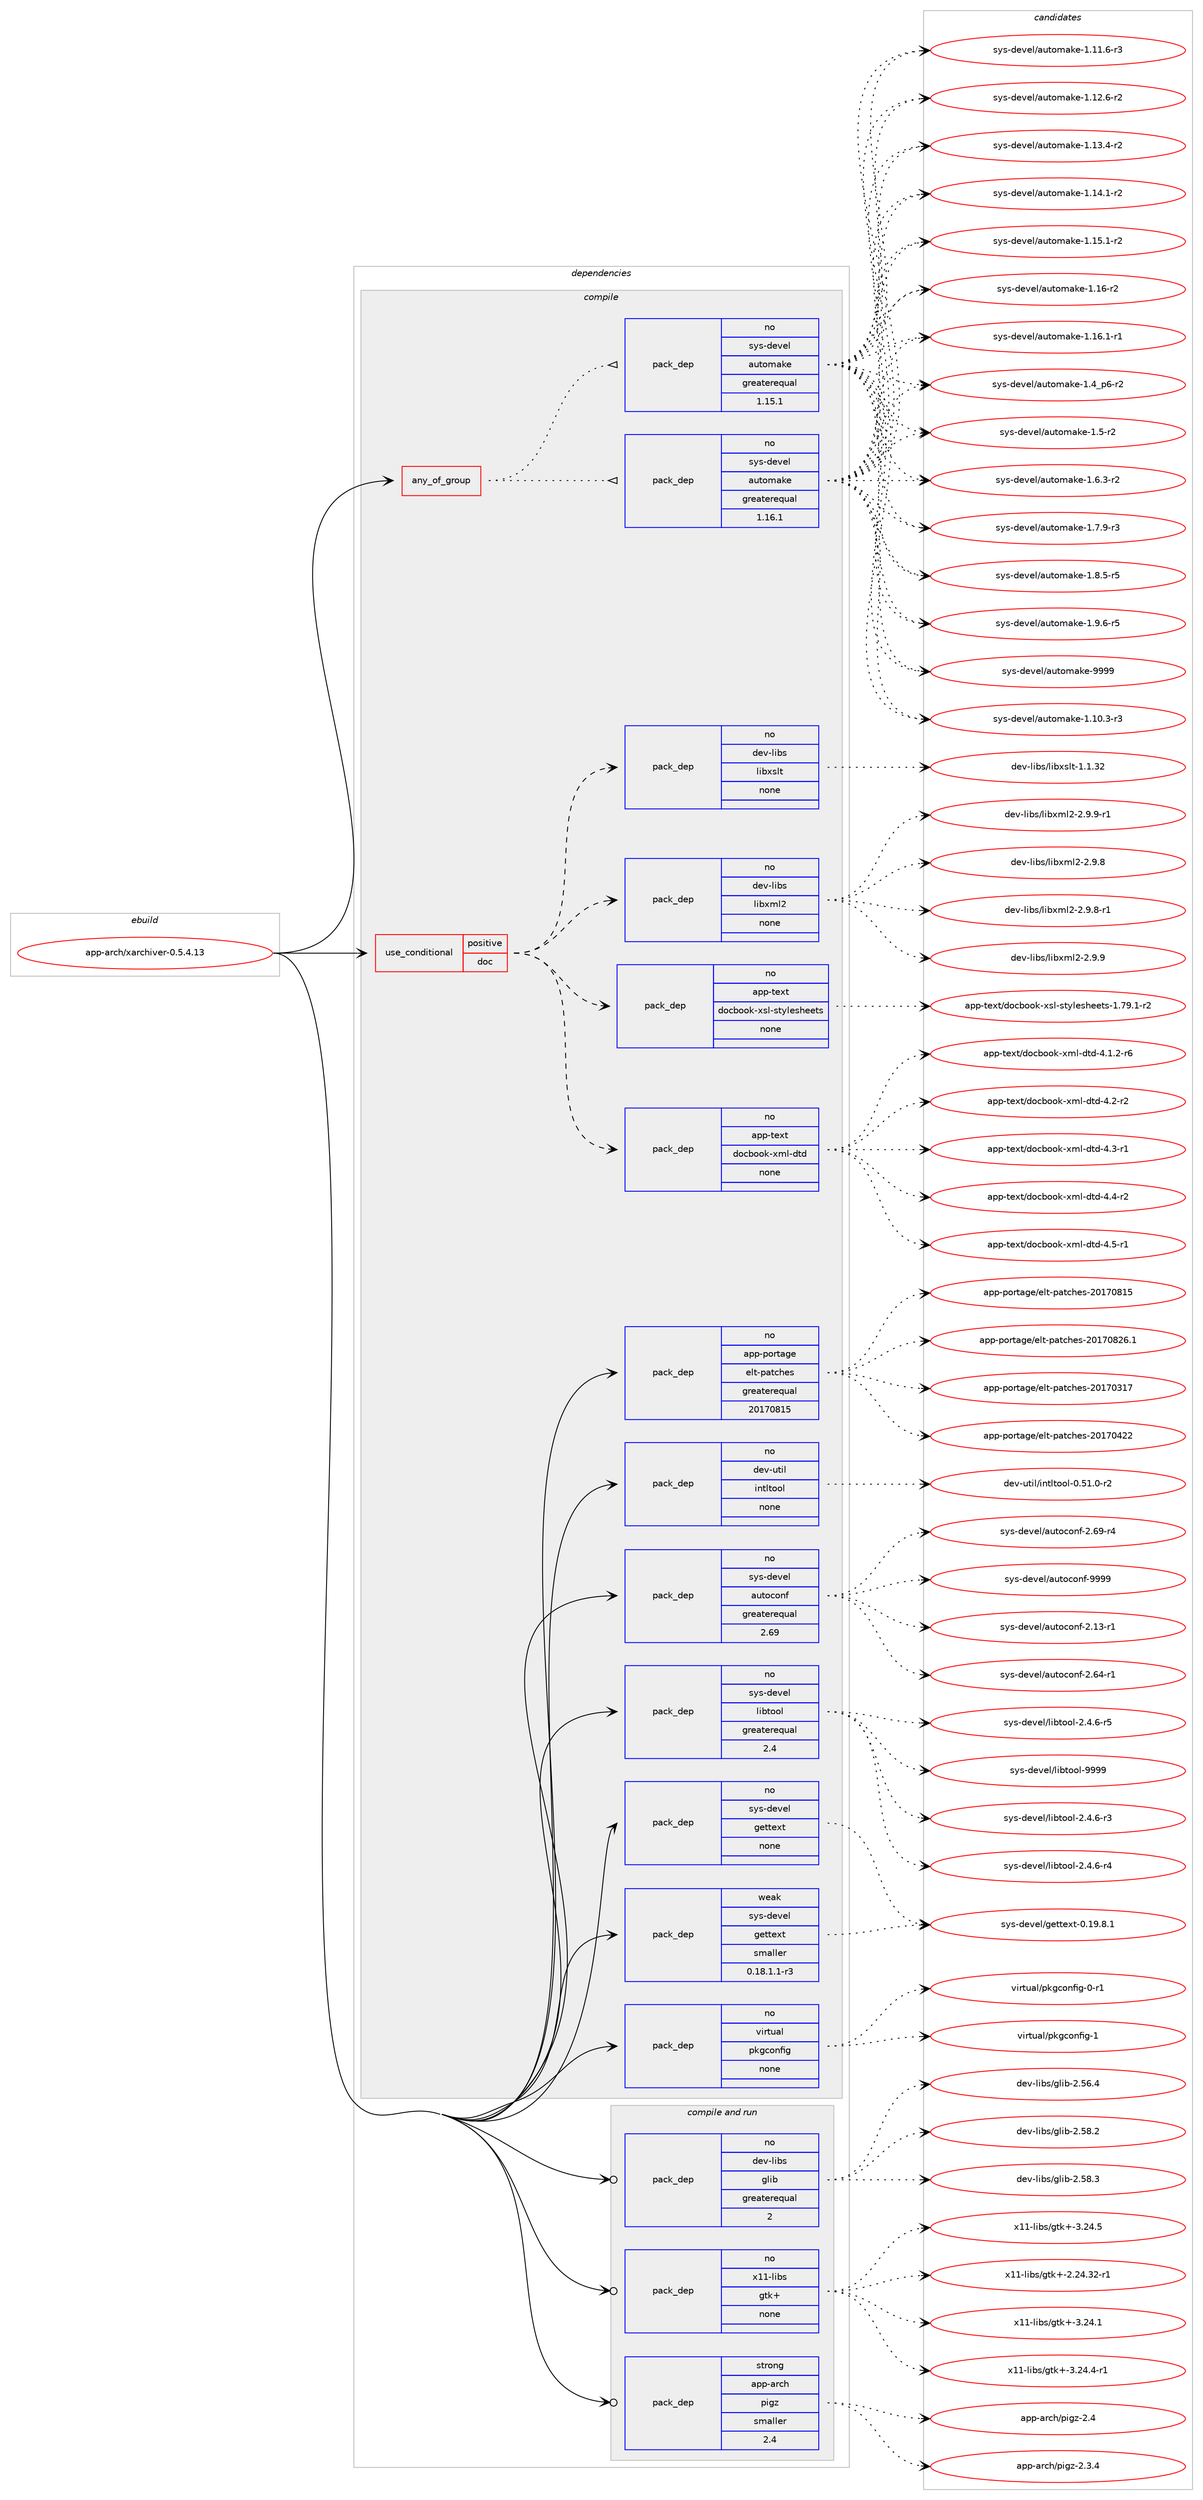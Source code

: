 digraph prolog {

# *************
# Graph options
# *************

newrank=true;
concentrate=true;
compound=true;
graph [rankdir=LR,fontname=Helvetica,fontsize=10,ranksep=1.5];#, ranksep=2.5, nodesep=0.2];
edge  [arrowhead=vee];
node  [fontname=Helvetica,fontsize=10];

# **********
# The ebuild
# **********

subgraph cluster_leftcol {
color=gray;
rank=same;
label=<<i>ebuild</i>>;
id [label="app-arch/xarchiver-0.5.4.13", color=red, width=4, href="../app-arch/xarchiver-0.5.4.13.svg"];
}

# ****************
# The dependencies
# ****************

subgraph cluster_midcol {
color=gray;
label=<<i>dependencies</i>>;
subgraph cluster_compile {
fillcolor="#eeeeee";
style=filled;
label=<<i>compile</i>>;
subgraph any19219 {
dependency1271905 [label=<<TABLE BORDER="0" CELLBORDER="1" CELLSPACING="0" CELLPADDING="4"><TR><TD CELLPADDING="10">any_of_group</TD></TR></TABLE>>, shape=none, color=red];subgraph pack905435 {
dependency1271906 [label=<<TABLE BORDER="0" CELLBORDER="1" CELLSPACING="0" CELLPADDING="4" WIDTH="220"><TR><TD ROWSPAN="6" CELLPADDING="30">pack_dep</TD></TR><TR><TD WIDTH="110">no</TD></TR><TR><TD>sys-devel</TD></TR><TR><TD>automake</TD></TR><TR><TD>greaterequal</TD></TR><TR><TD>1.16.1</TD></TR></TABLE>>, shape=none, color=blue];
}
dependency1271905:e -> dependency1271906:w [weight=20,style="dotted",arrowhead="oinv"];
subgraph pack905436 {
dependency1271907 [label=<<TABLE BORDER="0" CELLBORDER="1" CELLSPACING="0" CELLPADDING="4" WIDTH="220"><TR><TD ROWSPAN="6" CELLPADDING="30">pack_dep</TD></TR><TR><TD WIDTH="110">no</TD></TR><TR><TD>sys-devel</TD></TR><TR><TD>automake</TD></TR><TR><TD>greaterequal</TD></TR><TR><TD>1.15.1</TD></TR></TABLE>>, shape=none, color=blue];
}
dependency1271905:e -> dependency1271907:w [weight=20,style="dotted",arrowhead="oinv"];
}
id:e -> dependency1271905:w [weight=20,style="solid",arrowhead="vee"];
subgraph cond346730 {
dependency1271908 [label=<<TABLE BORDER="0" CELLBORDER="1" CELLSPACING="0" CELLPADDING="4"><TR><TD ROWSPAN="3" CELLPADDING="10">use_conditional</TD></TR><TR><TD>positive</TD></TR><TR><TD>doc</TD></TR></TABLE>>, shape=none, color=red];
subgraph pack905437 {
dependency1271909 [label=<<TABLE BORDER="0" CELLBORDER="1" CELLSPACING="0" CELLPADDING="4" WIDTH="220"><TR><TD ROWSPAN="6" CELLPADDING="30">pack_dep</TD></TR><TR><TD WIDTH="110">no</TD></TR><TR><TD>app-text</TD></TR><TR><TD>docbook-xml-dtd</TD></TR><TR><TD>none</TD></TR><TR><TD></TD></TR></TABLE>>, shape=none, color=blue];
}
dependency1271908:e -> dependency1271909:w [weight=20,style="dashed",arrowhead="vee"];
subgraph pack905438 {
dependency1271910 [label=<<TABLE BORDER="0" CELLBORDER="1" CELLSPACING="0" CELLPADDING="4" WIDTH="220"><TR><TD ROWSPAN="6" CELLPADDING="30">pack_dep</TD></TR><TR><TD WIDTH="110">no</TD></TR><TR><TD>app-text</TD></TR><TR><TD>docbook-xsl-stylesheets</TD></TR><TR><TD>none</TD></TR><TR><TD></TD></TR></TABLE>>, shape=none, color=blue];
}
dependency1271908:e -> dependency1271910:w [weight=20,style="dashed",arrowhead="vee"];
subgraph pack905439 {
dependency1271911 [label=<<TABLE BORDER="0" CELLBORDER="1" CELLSPACING="0" CELLPADDING="4" WIDTH="220"><TR><TD ROWSPAN="6" CELLPADDING="30">pack_dep</TD></TR><TR><TD WIDTH="110">no</TD></TR><TR><TD>dev-libs</TD></TR><TR><TD>libxml2</TD></TR><TR><TD>none</TD></TR><TR><TD></TD></TR></TABLE>>, shape=none, color=blue];
}
dependency1271908:e -> dependency1271911:w [weight=20,style="dashed",arrowhead="vee"];
subgraph pack905440 {
dependency1271912 [label=<<TABLE BORDER="0" CELLBORDER="1" CELLSPACING="0" CELLPADDING="4" WIDTH="220"><TR><TD ROWSPAN="6" CELLPADDING="30">pack_dep</TD></TR><TR><TD WIDTH="110">no</TD></TR><TR><TD>dev-libs</TD></TR><TR><TD>libxslt</TD></TR><TR><TD>none</TD></TR><TR><TD></TD></TR></TABLE>>, shape=none, color=blue];
}
dependency1271908:e -> dependency1271912:w [weight=20,style="dashed",arrowhead="vee"];
}
id:e -> dependency1271908:w [weight=20,style="solid",arrowhead="vee"];
subgraph pack905441 {
dependency1271913 [label=<<TABLE BORDER="0" CELLBORDER="1" CELLSPACING="0" CELLPADDING="4" WIDTH="220"><TR><TD ROWSPAN="6" CELLPADDING="30">pack_dep</TD></TR><TR><TD WIDTH="110">no</TD></TR><TR><TD>app-portage</TD></TR><TR><TD>elt-patches</TD></TR><TR><TD>greaterequal</TD></TR><TR><TD>20170815</TD></TR></TABLE>>, shape=none, color=blue];
}
id:e -> dependency1271913:w [weight=20,style="solid",arrowhead="vee"];
subgraph pack905442 {
dependency1271914 [label=<<TABLE BORDER="0" CELLBORDER="1" CELLSPACING="0" CELLPADDING="4" WIDTH="220"><TR><TD ROWSPAN="6" CELLPADDING="30">pack_dep</TD></TR><TR><TD WIDTH="110">no</TD></TR><TR><TD>dev-util</TD></TR><TR><TD>intltool</TD></TR><TR><TD>none</TD></TR><TR><TD></TD></TR></TABLE>>, shape=none, color=blue];
}
id:e -> dependency1271914:w [weight=20,style="solid",arrowhead="vee"];
subgraph pack905443 {
dependency1271915 [label=<<TABLE BORDER="0" CELLBORDER="1" CELLSPACING="0" CELLPADDING="4" WIDTH="220"><TR><TD ROWSPAN="6" CELLPADDING="30">pack_dep</TD></TR><TR><TD WIDTH="110">no</TD></TR><TR><TD>sys-devel</TD></TR><TR><TD>autoconf</TD></TR><TR><TD>greaterequal</TD></TR><TR><TD>2.69</TD></TR></TABLE>>, shape=none, color=blue];
}
id:e -> dependency1271915:w [weight=20,style="solid",arrowhead="vee"];
subgraph pack905444 {
dependency1271916 [label=<<TABLE BORDER="0" CELLBORDER="1" CELLSPACING="0" CELLPADDING="4" WIDTH="220"><TR><TD ROWSPAN="6" CELLPADDING="30">pack_dep</TD></TR><TR><TD WIDTH="110">no</TD></TR><TR><TD>sys-devel</TD></TR><TR><TD>gettext</TD></TR><TR><TD>none</TD></TR><TR><TD></TD></TR></TABLE>>, shape=none, color=blue];
}
id:e -> dependency1271916:w [weight=20,style="solid",arrowhead="vee"];
subgraph pack905445 {
dependency1271917 [label=<<TABLE BORDER="0" CELLBORDER="1" CELLSPACING="0" CELLPADDING="4" WIDTH="220"><TR><TD ROWSPAN="6" CELLPADDING="30">pack_dep</TD></TR><TR><TD WIDTH="110">no</TD></TR><TR><TD>sys-devel</TD></TR><TR><TD>libtool</TD></TR><TR><TD>greaterequal</TD></TR><TR><TD>2.4</TD></TR></TABLE>>, shape=none, color=blue];
}
id:e -> dependency1271917:w [weight=20,style="solid",arrowhead="vee"];
subgraph pack905446 {
dependency1271918 [label=<<TABLE BORDER="0" CELLBORDER="1" CELLSPACING="0" CELLPADDING="4" WIDTH="220"><TR><TD ROWSPAN="6" CELLPADDING="30">pack_dep</TD></TR><TR><TD WIDTH="110">no</TD></TR><TR><TD>virtual</TD></TR><TR><TD>pkgconfig</TD></TR><TR><TD>none</TD></TR><TR><TD></TD></TR></TABLE>>, shape=none, color=blue];
}
id:e -> dependency1271918:w [weight=20,style="solid",arrowhead="vee"];
subgraph pack905447 {
dependency1271919 [label=<<TABLE BORDER="0" CELLBORDER="1" CELLSPACING="0" CELLPADDING="4" WIDTH="220"><TR><TD ROWSPAN="6" CELLPADDING="30">pack_dep</TD></TR><TR><TD WIDTH="110">weak</TD></TR><TR><TD>sys-devel</TD></TR><TR><TD>gettext</TD></TR><TR><TD>smaller</TD></TR><TR><TD>0.18.1.1-r3</TD></TR></TABLE>>, shape=none, color=blue];
}
id:e -> dependency1271919:w [weight=20,style="solid",arrowhead="vee"];
}
subgraph cluster_compileandrun {
fillcolor="#eeeeee";
style=filled;
label=<<i>compile and run</i>>;
subgraph pack905448 {
dependency1271920 [label=<<TABLE BORDER="0" CELLBORDER="1" CELLSPACING="0" CELLPADDING="4" WIDTH="220"><TR><TD ROWSPAN="6" CELLPADDING="30">pack_dep</TD></TR><TR><TD WIDTH="110">no</TD></TR><TR><TD>dev-libs</TD></TR><TR><TD>glib</TD></TR><TR><TD>greaterequal</TD></TR><TR><TD>2</TD></TR></TABLE>>, shape=none, color=blue];
}
id:e -> dependency1271920:w [weight=20,style="solid",arrowhead="odotvee"];
subgraph pack905449 {
dependency1271921 [label=<<TABLE BORDER="0" CELLBORDER="1" CELLSPACING="0" CELLPADDING="4" WIDTH="220"><TR><TD ROWSPAN="6" CELLPADDING="30">pack_dep</TD></TR><TR><TD WIDTH="110">no</TD></TR><TR><TD>x11-libs</TD></TR><TR><TD>gtk+</TD></TR><TR><TD>none</TD></TR><TR><TD></TD></TR></TABLE>>, shape=none, color=blue];
}
id:e -> dependency1271921:w [weight=20,style="solid",arrowhead="odotvee"];
subgraph pack905450 {
dependency1271922 [label=<<TABLE BORDER="0" CELLBORDER="1" CELLSPACING="0" CELLPADDING="4" WIDTH="220"><TR><TD ROWSPAN="6" CELLPADDING="30">pack_dep</TD></TR><TR><TD WIDTH="110">strong</TD></TR><TR><TD>app-arch</TD></TR><TR><TD>pigz</TD></TR><TR><TD>smaller</TD></TR><TR><TD>2.4</TD></TR></TABLE>>, shape=none, color=blue];
}
id:e -> dependency1271922:w [weight=20,style="solid",arrowhead="odotvee"];
}
subgraph cluster_run {
fillcolor="#eeeeee";
style=filled;
label=<<i>run</i>>;
}
}

# **************
# The candidates
# **************

subgraph cluster_choices {
rank=same;
color=gray;
label=<<i>candidates</i>>;

subgraph choice905435 {
color=black;
nodesep=1;
choice11512111545100101118101108479711711611110997107101454946494846514511451 [label="sys-devel/automake-1.10.3-r3", color=red, width=4,href="../sys-devel/automake-1.10.3-r3.svg"];
choice11512111545100101118101108479711711611110997107101454946494946544511451 [label="sys-devel/automake-1.11.6-r3", color=red, width=4,href="../sys-devel/automake-1.11.6-r3.svg"];
choice11512111545100101118101108479711711611110997107101454946495046544511450 [label="sys-devel/automake-1.12.6-r2", color=red, width=4,href="../sys-devel/automake-1.12.6-r2.svg"];
choice11512111545100101118101108479711711611110997107101454946495146524511450 [label="sys-devel/automake-1.13.4-r2", color=red, width=4,href="../sys-devel/automake-1.13.4-r2.svg"];
choice11512111545100101118101108479711711611110997107101454946495246494511450 [label="sys-devel/automake-1.14.1-r2", color=red, width=4,href="../sys-devel/automake-1.14.1-r2.svg"];
choice11512111545100101118101108479711711611110997107101454946495346494511450 [label="sys-devel/automake-1.15.1-r2", color=red, width=4,href="../sys-devel/automake-1.15.1-r2.svg"];
choice1151211154510010111810110847971171161111099710710145494649544511450 [label="sys-devel/automake-1.16-r2", color=red, width=4,href="../sys-devel/automake-1.16-r2.svg"];
choice11512111545100101118101108479711711611110997107101454946495446494511449 [label="sys-devel/automake-1.16.1-r1", color=red, width=4,href="../sys-devel/automake-1.16.1-r1.svg"];
choice115121115451001011181011084797117116111109971071014549465295112544511450 [label="sys-devel/automake-1.4_p6-r2", color=red, width=4,href="../sys-devel/automake-1.4_p6-r2.svg"];
choice11512111545100101118101108479711711611110997107101454946534511450 [label="sys-devel/automake-1.5-r2", color=red, width=4,href="../sys-devel/automake-1.5-r2.svg"];
choice115121115451001011181011084797117116111109971071014549465446514511450 [label="sys-devel/automake-1.6.3-r2", color=red, width=4,href="../sys-devel/automake-1.6.3-r2.svg"];
choice115121115451001011181011084797117116111109971071014549465546574511451 [label="sys-devel/automake-1.7.9-r3", color=red, width=4,href="../sys-devel/automake-1.7.9-r3.svg"];
choice115121115451001011181011084797117116111109971071014549465646534511453 [label="sys-devel/automake-1.8.5-r5", color=red, width=4,href="../sys-devel/automake-1.8.5-r5.svg"];
choice115121115451001011181011084797117116111109971071014549465746544511453 [label="sys-devel/automake-1.9.6-r5", color=red, width=4,href="../sys-devel/automake-1.9.6-r5.svg"];
choice115121115451001011181011084797117116111109971071014557575757 [label="sys-devel/automake-9999", color=red, width=4,href="../sys-devel/automake-9999.svg"];
dependency1271906:e -> choice11512111545100101118101108479711711611110997107101454946494846514511451:w [style=dotted,weight="100"];
dependency1271906:e -> choice11512111545100101118101108479711711611110997107101454946494946544511451:w [style=dotted,weight="100"];
dependency1271906:e -> choice11512111545100101118101108479711711611110997107101454946495046544511450:w [style=dotted,weight="100"];
dependency1271906:e -> choice11512111545100101118101108479711711611110997107101454946495146524511450:w [style=dotted,weight="100"];
dependency1271906:e -> choice11512111545100101118101108479711711611110997107101454946495246494511450:w [style=dotted,weight="100"];
dependency1271906:e -> choice11512111545100101118101108479711711611110997107101454946495346494511450:w [style=dotted,weight="100"];
dependency1271906:e -> choice1151211154510010111810110847971171161111099710710145494649544511450:w [style=dotted,weight="100"];
dependency1271906:e -> choice11512111545100101118101108479711711611110997107101454946495446494511449:w [style=dotted,weight="100"];
dependency1271906:e -> choice115121115451001011181011084797117116111109971071014549465295112544511450:w [style=dotted,weight="100"];
dependency1271906:e -> choice11512111545100101118101108479711711611110997107101454946534511450:w [style=dotted,weight="100"];
dependency1271906:e -> choice115121115451001011181011084797117116111109971071014549465446514511450:w [style=dotted,weight="100"];
dependency1271906:e -> choice115121115451001011181011084797117116111109971071014549465546574511451:w [style=dotted,weight="100"];
dependency1271906:e -> choice115121115451001011181011084797117116111109971071014549465646534511453:w [style=dotted,weight="100"];
dependency1271906:e -> choice115121115451001011181011084797117116111109971071014549465746544511453:w [style=dotted,weight="100"];
dependency1271906:e -> choice115121115451001011181011084797117116111109971071014557575757:w [style=dotted,weight="100"];
}
subgraph choice905436 {
color=black;
nodesep=1;
choice11512111545100101118101108479711711611110997107101454946494846514511451 [label="sys-devel/automake-1.10.3-r3", color=red, width=4,href="../sys-devel/automake-1.10.3-r3.svg"];
choice11512111545100101118101108479711711611110997107101454946494946544511451 [label="sys-devel/automake-1.11.6-r3", color=red, width=4,href="../sys-devel/automake-1.11.6-r3.svg"];
choice11512111545100101118101108479711711611110997107101454946495046544511450 [label="sys-devel/automake-1.12.6-r2", color=red, width=4,href="../sys-devel/automake-1.12.6-r2.svg"];
choice11512111545100101118101108479711711611110997107101454946495146524511450 [label="sys-devel/automake-1.13.4-r2", color=red, width=4,href="../sys-devel/automake-1.13.4-r2.svg"];
choice11512111545100101118101108479711711611110997107101454946495246494511450 [label="sys-devel/automake-1.14.1-r2", color=red, width=4,href="../sys-devel/automake-1.14.1-r2.svg"];
choice11512111545100101118101108479711711611110997107101454946495346494511450 [label="sys-devel/automake-1.15.1-r2", color=red, width=4,href="../sys-devel/automake-1.15.1-r2.svg"];
choice1151211154510010111810110847971171161111099710710145494649544511450 [label="sys-devel/automake-1.16-r2", color=red, width=4,href="../sys-devel/automake-1.16-r2.svg"];
choice11512111545100101118101108479711711611110997107101454946495446494511449 [label="sys-devel/automake-1.16.1-r1", color=red, width=4,href="../sys-devel/automake-1.16.1-r1.svg"];
choice115121115451001011181011084797117116111109971071014549465295112544511450 [label="sys-devel/automake-1.4_p6-r2", color=red, width=4,href="../sys-devel/automake-1.4_p6-r2.svg"];
choice11512111545100101118101108479711711611110997107101454946534511450 [label="sys-devel/automake-1.5-r2", color=red, width=4,href="../sys-devel/automake-1.5-r2.svg"];
choice115121115451001011181011084797117116111109971071014549465446514511450 [label="sys-devel/automake-1.6.3-r2", color=red, width=4,href="../sys-devel/automake-1.6.3-r2.svg"];
choice115121115451001011181011084797117116111109971071014549465546574511451 [label="sys-devel/automake-1.7.9-r3", color=red, width=4,href="../sys-devel/automake-1.7.9-r3.svg"];
choice115121115451001011181011084797117116111109971071014549465646534511453 [label="sys-devel/automake-1.8.5-r5", color=red, width=4,href="../sys-devel/automake-1.8.5-r5.svg"];
choice115121115451001011181011084797117116111109971071014549465746544511453 [label="sys-devel/automake-1.9.6-r5", color=red, width=4,href="../sys-devel/automake-1.9.6-r5.svg"];
choice115121115451001011181011084797117116111109971071014557575757 [label="sys-devel/automake-9999", color=red, width=4,href="../sys-devel/automake-9999.svg"];
dependency1271907:e -> choice11512111545100101118101108479711711611110997107101454946494846514511451:w [style=dotted,weight="100"];
dependency1271907:e -> choice11512111545100101118101108479711711611110997107101454946494946544511451:w [style=dotted,weight="100"];
dependency1271907:e -> choice11512111545100101118101108479711711611110997107101454946495046544511450:w [style=dotted,weight="100"];
dependency1271907:e -> choice11512111545100101118101108479711711611110997107101454946495146524511450:w [style=dotted,weight="100"];
dependency1271907:e -> choice11512111545100101118101108479711711611110997107101454946495246494511450:w [style=dotted,weight="100"];
dependency1271907:e -> choice11512111545100101118101108479711711611110997107101454946495346494511450:w [style=dotted,weight="100"];
dependency1271907:e -> choice1151211154510010111810110847971171161111099710710145494649544511450:w [style=dotted,weight="100"];
dependency1271907:e -> choice11512111545100101118101108479711711611110997107101454946495446494511449:w [style=dotted,weight="100"];
dependency1271907:e -> choice115121115451001011181011084797117116111109971071014549465295112544511450:w [style=dotted,weight="100"];
dependency1271907:e -> choice11512111545100101118101108479711711611110997107101454946534511450:w [style=dotted,weight="100"];
dependency1271907:e -> choice115121115451001011181011084797117116111109971071014549465446514511450:w [style=dotted,weight="100"];
dependency1271907:e -> choice115121115451001011181011084797117116111109971071014549465546574511451:w [style=dotted,weight="100"];
dependency1271907:e -> choice115121115451001011181011084797117116111109971071014549465646534511453:w [style=dotted,weight="100"];
dependency1271907:e -> choice115121115451001011181011084797117116111109971071014549465746544511453:w [style=dotted,weight="100"];
dependency1271907:e -> choice115121115451001011181011084797117116111109971071014557575757:w [style=dotted,weight="100"];
}
subgraph choice905437 {
color=black;
nodesep=1;
choice971121124511610112011647100111999811111110745120109108451001161004552464946504511454 [label="app-text/docbook-xml-dtd-4.1.2-r6", color=red, width=4,href="../app-text/docbook-xml-dtd-4.1.2-r6.svg"];
choice97112112451161011201164710011199981111111074512010910845100116100455246504511450 [label="app-text/docbook-xml-dtd-4.2-r2", color=red, width=4,href="../app-text/docbook-xml-dtd-4.2-r2.svg"];
choice97112112451161011201164710011199981111111074512010910845100116100455246514511449 [label="app-text/docbook-xml-dtd-4.3-r1", color=red, width=4,href="../app-text/docbook-xml-dtd-4.3-r1.svg"];
choice97112112451161011201164710011199981111111074512010910845100116100455246524511450 [label="app-text/docbook-xml-dtd-4.4-r2", color=red, width=4,href="../app-text/docbook-xml-dtd-4.4-r2.svg"];
choice97112112451161011201164710011199981111111074512010910845100116100455246534511449 [label="app-text/docbook-xml-dtd-4.5-r1", color=red, width=4,href="../app-text/docbook-xml-dtd-4.5-r1.svg"];
dependency1271909:e -> choice971121124511610112011647100111999811111110745120109108451001161004552464946504511454:w [style=dotted,weight="100"];
dependency1271909:e -> choice97112112451161011201164710011199981111111074512010910845100116100455246504511450:w [style=dotted,weight="100"];
dependency1271909:e -> choice97112112451161011201164710011199981111111074512010910845100116100455246514511449:w [style=dotted,weight="100"];
dependency1271909:e -> choice97112112451161011201164710011199981111111074512010910845100116100455246524511450:w [style=dotted,weight="100"];
dependency1271909:e -> choice97112112451161011201164710011199981111111074512010910845100116100455246534511449:w [style=dotted,weight="100"];
}
subgraph choice905438 {
color=black;
nodesep=1;
choice97112112451161011201164710011199981111111074512011510845115116121108101115104101101116115454946555746494511450 [label="app-text/docbook-xsl-stylesheets-1.79.1-r2", color=red, width=4,href="../app-text/docbook-xsl-stylesheets-1.79.1-r2.svg"];
dependency1271910:e -> choice97112112451161011201164710011199981111111074512011510845115116121108101115104101101116115454946555746494511450:w [style=dotted,weight="100"];
}
subgraph choice905439 {
color=black;
nodesep=1;
choice1001011184510810598115471081059812010910850455046574656 [label="dev-libs/libxml2-2.9.8", color=red, width=4,href="../dev-libs/libxml2-2.9.8.svg"];
choice10010111845108105981154710810598120109108504550465746564511449 [label="dev-libs/libxml2-2.9.8-r1", color=red, width=4,href="../dev-libs/libxml2-2.9.8-r1.svg"];
choice1001011184510810598115471081059812010910850455046574657 [label="dev-libs/libxml2-2.9.9", color=red, width=4,href="../dev-libs/libxml2-2.9.9.svg"];
choice10010111845108105981154710810598120109108504550465746574511449 [label="dev-libs/libxml2-2.9.9-r1", color=red, width=4,href="../dev-libs/libxml2-2.9.9-r1.svg"];
dependency1271911:e -> choice1001011184510810598115471081059812010910850455046574656:w [style=dotted,weight="100"];
dependency1271911:e -> choice10010111845108105981154710810598120109108504550465746564511449:w [style=dotted,weight="100"];
dependency1271911:e -> choice1001011184510810598115471081059812010910850455046574657:w [style=dotted,weight="100"];
dependency1271911:e -> choice10010111845108105981154710810598120109108504550465746574511449:w [style=dotted,weight="100"];
}
subgraph choice905440 {
color=black;
nodesep=1;
choice1001011184510810598115471081059812011510811645494649465150 [label="dev-libs/libxslt-1.1.32", color=red, width=4,href="../dev-libs/libxslt-1.1.32.svg"];
dependency1271912:e -> choice1001011184510810598115471081059812011510811645494649465150:w [style=dotted,weight="100"];
}
subgraph choice905441 {
color=black;
nodesep=1;
choice97112112451121111141169710310147101108116451129711699104101115455048495548514955 [label="app-portage/elt-patches-20170317", color=red, width=4,href="../app-portage/elt-patches-20170317.svg"];
choice97112112451121111141169710310147101108116451129711699104101115455048495548525050 [label="app-portage/elt-patches-20170422", color=red, width=4,href="../app-portage/elt-patches-20170422.svg"];
choice97112112451121111141169710310147101108116451129711699104101115455048495548564953 [label="app-portage/elt-patches-20170815", color=red, width=4,href="../app-portage/elt-patches-20170815.svg"];
choice971121124511211111411697103101471011081164511297116991041011154550484955485650544649 [label="app-portage/elt-patches-20170826.1", color=red, width=4,href="../app-portage/elt-patches-20170826.1.svg"];
dependency1271913:e -> choice97112112451121111141169710310147101108116451129711699104101115455048495548514955:w [style=dotted,weight="100"];
dependency1271913:e -> choice97112112451121111141169710310147101108116451129711699104101115455048495548525050:w [style=dotted,weight="100"];
dependency1271913:e -> choice97112112451121111141169710310147101108116451129711699104101115455048495548564953:w [style=dotted,weight="100"];
dependency1271913:e -> choice971121124511211111411697103101471011081164511297116991041011154550484955485650544649:w [style=dotted,weight="100"];
}
subgraph choice905442 {
color=black;
nodesep=1;
choice1001011184511711610510847105110116108116111111108454846534946484511450 [label="dev-util/intltool-0.51.0-r2", color=red, width=4,href="../dev-util/intltool-0.51.0-r2.svg"];
dependency1271914:e -> choice1001011184511711610510847105110116108116111111108454846534946484511450:w [style=dotted,weight="100"];
}
subgraph choice905443 {
color=black;
nodesep=1;
choice1151211154510010111810110847971171161119911111010245504649514511449 [label="sys-devel/autoconf-2.13-r1", color=red, width=4,href="../sys-devel/autoconf-2.13-r1.svg"];
choice1151211154510010111810110847971171161119911111010245504654524511449 [label="sys-devel/autoconf-2.64-r1", color=red, width=4,href="../sys-devel/autoconf-2.64-r1.svg"];
choice1151211154510010111810110847971171161119911111010245504654574511452 [label="sys-devel/autoconf-2.69-r4", color=red, width=4,href="../sys-devel/autoconf-2.69-r4.svg"];
choice115121115451001011181011084797117116111991111101024557575757 [label="sys-devel/autoconf-9999", color=red, width=4,href="../sys-devel/autoconf-9999.svg"];
dependency1271915:e -> choice1151211154510010111810110847971171161119911111010245504649514511449:w [style=dotted,weight="100"];
dependency1271915:e -> choice1151211154510010111810110847971171161119911111010245504654524511449:w [style=dotted,weight="100"];
dependency1271915:e -> choice1151211154510010111810110847971171161119911111010245504654574511452:w [style=dotted,weight="100"];
dependency1271915:e -> choice115121115451001011181011084797117116111991111101024557575757:w [style=dotted,weight="100"];
}
subgraph choice905444 {
color=black;
nodesep=1;
choice1151211154510010111810110847103101116116101120116454846495746564649 [label="sys-devel/gettext-0.19.8.1", color=red, width=4,href="../sys-devel/gettext-0.19.8.1.svg"];
dependency1271916:e -> choice1151211154510010111810110847103101116116101120116454846495746564649:w [style=dotted,weight="100"];
}
subgraph choice905445 {
color=black;
nodesep=1;
choice1151211154510010111810110847108105981161111111084550465246544511451 [label="sys-devel/libtool-2.4.6-r3", color=red, width=4,href="../sys-devel/libtool-2.4.6-r3.svg"];
choice1151211154510010111810110847108105981161111111084550465246544511452 [label="sys-devel/libtool-2.4.6-r4", color=red, width=4,href="../sys-devel/libtool-2.4.6-r4.svg"];
choice1151211154510010111810110847108105981161111111084550465246544511453 [label="sys-devel/libtool-2.4.6-r5", color=red, width=4,href="../sys-devel/libtool-2.4.6-r5.svg"];
choice1151211154510010111810110847108105981161111111084557575757 [label="sys-devel/libtool-9999", color=red, width=4,href="../sys-devel/libtool-9999.svg"];
dependency1271917:e -> choice1151211154510010111810110847108105981161111111084550465246544511451:w [style=dotted,weight="100"];
dependency1271917:e -> choice1151211154510010111810110847108105981161111111084550465246544511452:w [style=dotted,weight="100"];
dependency1271917:e -> choice1151211154510010111810110847108105981161111111084550465246544511453:w [style=dotted,weight="100"];
dependency1271917:e -> choice1151211154510010111810110847108105981161111111084557575757:w [style=dotted,weight="100"];
}
subgraph choice905446 {
color=black;
nodesep=1;
choice11810511411611797108471121071039911111010210510345484511449 [label="virtual/pkgconfig-0-r1", color=red, width=4,href="../virtual/pkgconfig-0-r1.svg"];
choice1181051141161179710847112107103991111101021051034549 [label="virtual/pkgconfig-1", color=red, width=4,href="../virtual/pkgconfig-1.svg"];
dependency1271918:e -> choice11810511411611797108471121071039911111010210510345484511449:w [style=dotted,weight="100"];
dependency1271918:e -> choice1181051141161179710847112107103991111101021051034549:w [style=dotted,weight="100"];
}
subgraph choice905447 {
color=black;
nodesep=1;
choice1151211154510010111810110847103101116116101120116454846495746564649 [label="sys-devel/gettext-0.19.8.1", color=red, width=4,href="../sys-devel/gettext-0.19.8.1.svg"];
dependency1271919:e -> choice1151211154510010111810110847103101116116101120116454846495746564649:w [style=dotted,weight="100"];
}
subgraph choice905448 {
color=black;
nodesep=1;
choice1001011184510810598115471031081059845504653544652 [label="dev-libs/glib-2.56.4", color=red, width=4,href="../dev-libs/glib-2.56.4.svg"];
choice1001011184510810598115471031081059845504653564650 [label="dev-libs/glib-2.58.2", color=red, width=4,href="../dev-libs/glib-2.58.2.svg"];
choice1001011184510810598115471031081059845504653564651 [label="dev-libs/glib-2.58.3", color=red, width=4,href="../dev-libs/glib-2.58.3.svg"];
dependency1271920:e -> choice1001011184510810598115471031081059845504653544652:w [style=dotted,weight="100"];
dependency1271920:e -> choice1001011184510810598115471031081059845504653564650:w [style=dotted,weight="100"];
dependency1271920:e -> choice1001011184510810598115471031081059845504653564651:w [style=dotted,weight="100"];
}
subgraph choice905449 {
color=black;
nodesep=1;
choice12049494510810598115471031161074345504650524651504511449 [label="x11-libs/gtk+-2.24.32-r1", color=red, width=4,href="../x11-libs/gtk+-2.24.32-r1.svg"];
choice12049494510810598115471031161074345514650524649 [label="x11-libs/gtk+-3.24.1", color=red, width=4,href="../x11-libs/gtk+-3.24.1.svg"];
choice120494945108105981154710311610743455146505246524511449 [label="x11-libs/gtk+-3.24.4-r1", color=red, width=4,href="../x11-libs/gtk+-3.24.4-r1.svg"];
choice12049494510810598115471031161074345514650524653 [label="x11-libs/gtk+-3.24.5", color=red, width=4,href="../x11-libs/gtk+-3.24.5.svg"];
dependency1271921:e -> choice12049494510810598115471031161074345504650524651504511449:w [style=dotted,weight="100"];
dependency1271921:e -> choice12049494510810598115471031161074345514650524649:w [style=dotted,weight="100"];
dependency1271921:e -> choice120494945108105981154710311610743455146505246524511449:w [style=dotted,weight="100"];
dependency1271921:e -> choice12049494510810598115471031161074345514650524653:w [style=dotted,weight="100"];
}
subgraph choice905450 {
color=black;
nodesep=1;
choice9711211245971149910447112105103122455046514652 [label="app-arch/pigz-2.3.4", color=red, width=4,href="../app-arch/pigz-2.3.4.svg"];
choice971121124597114991044711210510312245504652 [label="app-arch/pigz-2.4", color=red, width=4,href="../app-arch/pigz-2.4.svg"];
dependency1271922:e -> choice9711211245971149910447112105103122455046514652:w [style=dotted,weight="100"];
dependency1271922:e -> choice971121124597114991044711210510312245504652:w [style=dotted,weight="100"];
}
}

}
